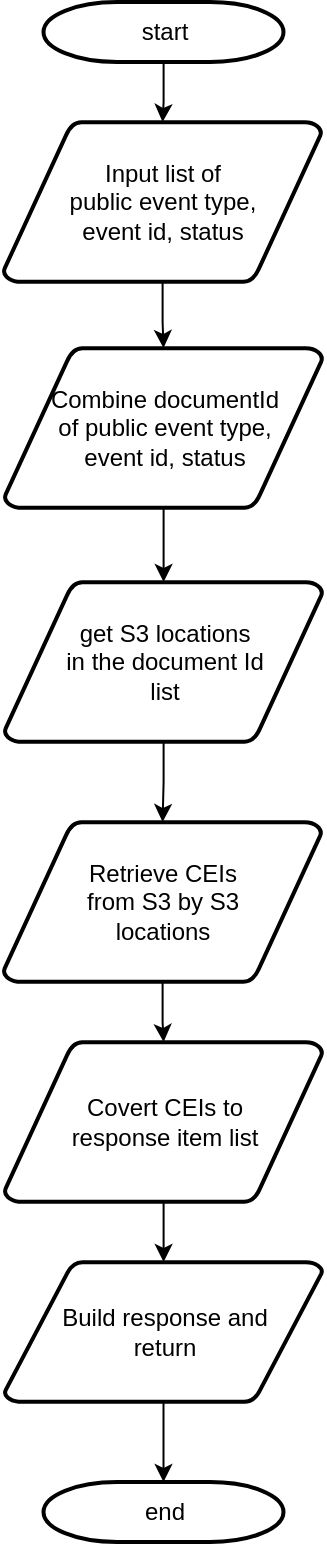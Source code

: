 <mxfile version="20.2.8" type="github">
  <diagram id="6a731a19-8d31-9384-78a2-239565b7b9f0" name="Page-1">
    <mxGraphModel dx="382" dy="853" grid="1" gridSize="10" guides="1" tooltips="1" connect="1" arrows="1" fold="1" page="1" pageScale="1" pageWidth="1169" pageHeight="827" background="none" math="0" shadow="0">
      <root>
        <mxCell id="0" />
        <mxCell id="1" parent="0" />
        <mxCell id="RthrJiaiQP3qlFU8vqny-55" style="edgeStyle=orthogonalEdgeStyle;rounded=0;orthogonalLoop=1;jettySize=auto;html=1;" edge="1" parent="1" source="RthrJiaiQP3qlFU8vqny-56" target="RthrJiaiQP3qlFU8vqny-58">
          <mxGeometry relative="1" as="geometry" />
        </mxCell>
        <mxCell id="RthrJiaiQP3qlFU8vqny-56" value="start" style="shape=mxgraph.flowchart.terminator;strokeWidth=2;gradientColor=none;gradientDirection=north;fontStyle=0;html=1;" vertex="1" parent="1">
          <mxGeometry x="1384.75" y="190" width="120" height="30" as="geometry" />
        </mxCell>
        <mxCell id="RthrJiaiQP3qlFU8vqny-57" style="edgeStyle=orthogonalEdgeStyle;rounded=0;orthogonalLoop=1;jettySize=auto;html=1;entryX=0.5;entryY=0;entryDx=0;entryDy=0;entryPerimeter=0;" edge="1" parent="1" source="RthrJiaiQP3qlFU8vqny-58" target="RthrJiaiQP3qlFU8vqny-68">
          <mxGeometry relative="1" as="geometry">
            <mxPoint x="1444.745" y="240.75" as="targetPoint" />
          </mxGeometry>
        </mxCell>
        <mxCell id="RthrJiaiQP3qlFU8vqny-58" value="Input list of &lt;br&gt;public event type, &lt;br&gt;event id, status" style="shape=mxgraph.flowchart.data;strokeWidth=2;gradientColor=none;gradientDirection=north;fontStyle=0;html=1;" vertex="1" parent="1">
          <mxGeometry x="1364.75" y="250" width="159" height="80" as="geometry" />
        </mxCell>
        <mxCell id="RthrJiaiQP3qlFU8vqny-59" value="end" style="shape=mxgraph.flowchart.terminator;strokeWidth=2;gradientColor=none;gradientDirection=north;fontStyle=0;html=1;" vertex="1" parent="1">
          <mxGeometry x="1384.75" y="930" width="120" height="30" as="geometry" />
        </mxCell>
        <mxCell id="RthrJiaiQP3qlFU8vqny-67" style="edgeStyle=orthogonalEdgeStyle;rounded=0;orthogonalLoop=1;jettySize=auto;html=1;" edge="1" parent="1" source="RthrJiaiQP3qlFU8vqny-68" target="RthrJiaiQP3qlFU8vqny-70">
          <mxGeometry relative="1" as="geometry" />
        </mxCell>
        <mxCell id="RthrJiaiQP3qlFU8vqny-68" value="Combine documentId&lt;br&gt;of public event type, &lt;br&gt;event id, status" style="shape=mxgraph.flowchart.data;strokeWidth=2;gradientColor=none;gradientDirection=north;fontStyle=0;html=1;" vertex="1" parent="1">
          <mxGeometry x="1365.25" y="363" width="159" height="80" as="geometry" />
        </mxCell>
        <mxCell id="RthrJiaiQP3qlFU8vqny-69" style="edgeStyle=orthogonalEdgeStyle;rounded=0;orthogonalLoop=1;jettySize=auto;html=1;" edge="1" parent="1" source="RthrJiaiQP3qlFU8vqny-70" target="RthrJiaiQP3qlFU8vqny-72">
          <mxGeometry relative="1" as="geometry" />
        </mxCell>
        <mxCell id="RthrJiaiQP3qlFU8vqny-70" value="get S3 locations &lt;br&gt;in the document Id&lt;br&gt;list&lt;br&gt;" style="shape=mxgraph.flowchart.data;strokeWidth=2;gradientColor=none;gradientDirection=north;fontStyle=0;html=1;" vertex="1" parent="1">
          <mxGeometry x="1365.25" y="480" width="159" height="80" as="geometry" />
        </mxCell>
        <mxCell id="RthrJiaiQP3qlFU8vqny-71" style="edgeStyle=orthogonalEdgeStyle;rounded=0;orthogonalLoop=1;jettySize=auto;html=1;" edge="1" parent="1" source="RthrJiaiQP3qlFU8vqny-72" target="RthrJiaiQP3qlFU8vqny-74">
          <mxGeometry relative="1" as="geometry" />
        </mxCell>
        <mxCell id="RthrJiaiQP3qlFU8vqny-72" value="Retrieve CEIs &lt;br&gt;from S3 by S3 &lt;br&gt;locations" style="shape=mxgraph.flowchart.data;strokeWidth=2;gradientColor=none;gradientDirection=north;fontStyle=0;html=1;" vertex="1" parent="1">
          <mxGeometry x="1364.75" y="600" width="159" height="80" as="geometry" />
        </mxCell>
        <mxCell id="RthrJiaiQP3qlFU8vqny-73" style="edgeStyle=orthogonalEdgeStyle;rounded=0;orthogonalLoop=1;jettySize=auto;html=1;" edge="1" parent="1" source="RthrJiaiQP3qlFU8vqny-74" target="RthrJiaiQP3qlFU8vqny-76">
          <mxGeometry relative="1" as="geometry" />
        </mxCell>
        <mxCell id="RthrJiaiQP3qlFU8vqny-74" value="Covert CEIs to &lt;br&gt;response item list" style="shape=mxgraph.flowchart.data;strokeWidth=2;gradientColor=none;gradientDirection=north;fontStyle=0;html=1;" vertex="1" parent="1">
          <mxGeometry x="1365.25" y="710" width="159" height="80" as="geometry" />
        </mxCell>
        <mxCell id="RthrJiaiQP3qlFU8vqny-75" style="edgeStyle=orthogonalEdgeStyle;rounded=0;orthogonalLoop=1;jettySize=auto;html=1;entryX=0.5;entryY=0;entryDx=0;entryDy=0;entryPerimeter=0;" edge="1" parent="1" source="RthrJiaiQP3qlFU8vqny-76" target="RthrJiaiQP3qlFU8vqny-59">
          <mxGeometry relative="1" as="geometry" />
        </mxCell>
        <mxCell id="RthrJiaiQP3qlFU8vqny-76" value="Build response and &lt;br&gt;return" style="shape=mxgraph.flowchart.data;strokeWidth=2;gradientColor=none;gradientDirection=north;fontStyle=0;html=1;" vertex="1" parent="1">
          <mxGeometry x="1365.25" y="820" width="159" height="70" as="geometry" />
        </mxCell>
      </root>
    </mxGraphModel>
  </diagram>
</mxfile>
